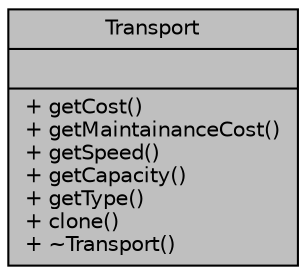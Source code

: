 digraph "Transport"
{
 // LATEX_PDF_SIZE
  edge [fontname="Helvetica",fontsize="10",labelfontname="Helvetica",labelfontsize="10"];
  node [fontname="Helvetica",fontsize="10",shape=record];
  Node1 [label="{Transport\n||+ getCost()\l+ getMaintainanceCost()\l+ getSpeed()\l+ getCapacity()\l+ getType()\l+ clone()\l+ ~Transport()\l}",height=0.2,width=0.4,color="black", fillcolor="grey75", style="filled", fontcolor="black",tooltip="Abstract class representing a generic transport."];
}
